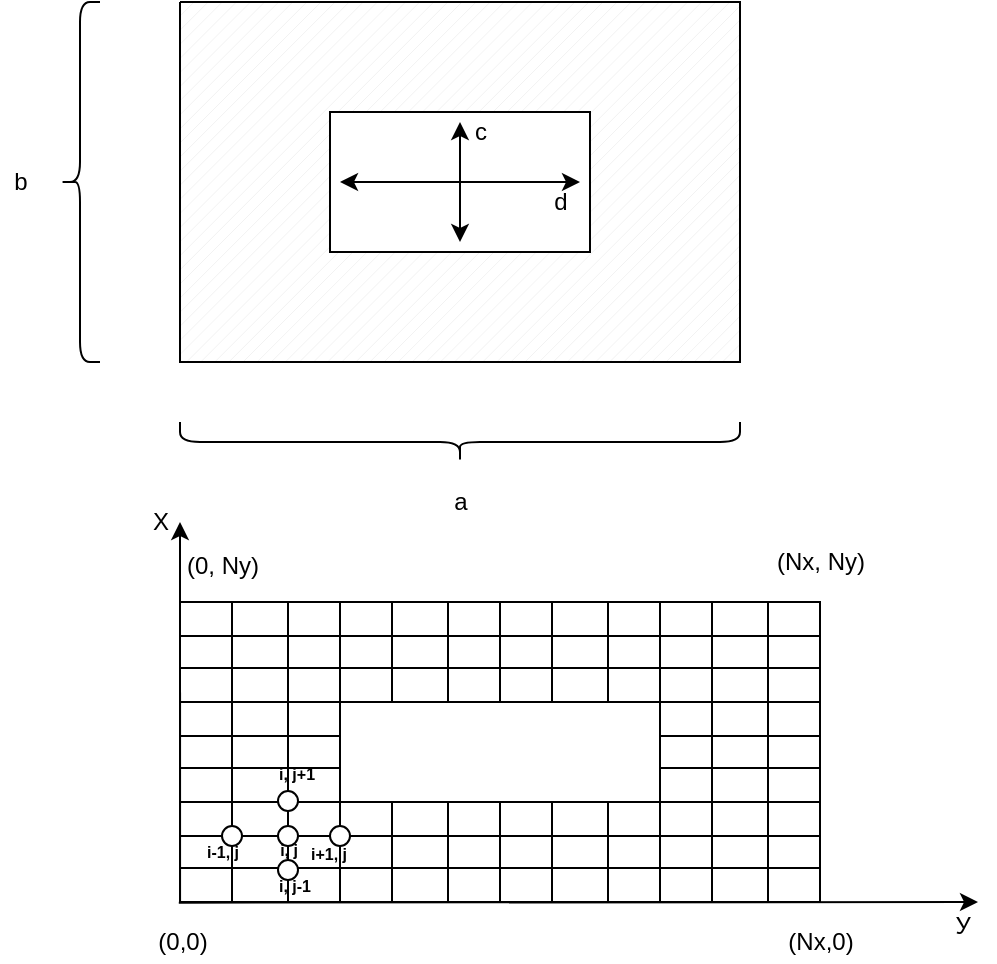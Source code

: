 <mxfile version="13.9.9" type="device"><diagram id="jGX3DVP8qJXT4C3ckQxx" name="Страница 1"><mxGraphModel dx="699" dy="403" grid="1" gridSize="10" guides="1" tooltips="1" connect="1" arrows="1" fold="1" page="1" pageScale="1" pageWidth="827" pageHeight="1169" math="0" shadow="0"><root><mxCell id="0"/><mxCell id="1" parent="0"/><mxCell id="WAcHq_0bNLD3Gif-iZAN-1" value="" style="verticalLabelPosition=bottom;verticalAlign=top;html=1;shape=mxgraph.basic.patternFillRect;fillStyle=diag;step=5;fillStrokeWidth=0.2;fillStrokeColor=#dddddd;" parent="1" vertex="1"><mxGeometry x="200" y="180" width="280" height="180" as="geometry"/></mxCell><mxCell id="WAcHq_0bNLD3Gif-iZAN-2" value="" style="verticalLabelPosition=bottom;verticalAlign=top;html=1;shape=mxgraph.basic.rect;fillColor2=none;strokeWidth=1;size=20;indent=5;" parent="1" vertex="1"><mxGeometry x="275" y="235" width="130" height="70" as="geometry"/></mxCell><mxCell id="WAcHq_0bNLD3Gif-iZAN-6" value="" style="shape=curlyBracket;whiteSpace=wrap;html=1;rounded=1;direction=north;" parent="1" vertex="1"><mxGeometry x="200" y="390" width="280" height="20" as="geometry"/></mxCell><mxCell id="WAcHq_0bNLD3Gif-iZAN-7" value="a" style="text;html=1;align=center;verticalAlign=middle;resizable=0;points=[];autosize=1;" parent="1" vertex="1"><mxGeometry x="330" y="420" width="20" height="20" as="geometry"/></mxCell><mxCell id="WAcHq_0bNLD3Gif-iZAN-8" value="" style="shape=curlyBracket;whiteSpace=wrap;html=1;rounded=1;" parent="1" vertex="1"><mxGeometry x="140" y="180" width="20" height="180" as="geometry"/></mxCell><mxCell id="WAcHq_0bNLD3Gif-iZAN-9" value="b" style="text;html=1;align=center;verticalAlign=middle;resizable=0;points=[];autosize=1;" parent="1" vertex="1"><mxGeometry x="110" y="260" width="20" height="20" as="geometry"/></mxCell><mxCell id="WAcHq_0bNLD3Gif-iZAN-10" value="" style="endArrow=classic;startArrow=classic;html=1;" parent="1" edge="1"><mxGeometry width="50" height="50" relative="1" as="geometry"><mxPoint x="340" y="240" as="sourcePoint"/><mxPoint x="340" y="300" as="targetPoint"/></mxGeometry></mxCell><mxCell id="WAcHq_0bNLD3Gif-iZAN-11" value="c" style="text;html=1;align=center;verticalAlign=middle;resizable=0;points=[];autosize=1;" parent="1" vertex="1"><mxGeometry x="340" y="235" width="20" height="20" as="geometry"/></mxCell><mxCell id="WAcHq_0bNLD3Gif-iZAN-12" value="" style="endArrow=classic;startArrow=classic;html=1;" parent="1" edge="1"><mxGeometry width="50" height="50" relative="1" as="geometry"><mxPoint x="280" y="270" as="sourcePoint"/><mxPoint x="400" y="270" as="targetPoint"/></mxGeometry></mxCell><mxCell id="WAcHq_0bNLD3Gif-iZAN-13" value="d" style="text;html=1;align=center;verticalAlign=middle;resizable=0;points=[];autosize=1;" parent="1" vertex="1"><mxGeometry x="380" y="270" width="20" height="20" as="geometry"/></mxCell><mxCell id="GTRgyExaTN2MA0bcILrG-1" value="" style="shape=table;html=1;whiteSpace=wrap;startSize=0;container=1;collapsible=0;childLayout=tableLayout;" vertex="1" parent="1"><mxGeometry x="200" y="530" width="80" height="50" as="geometry"/></mxCell><mxCell id="GTRgyExaTN2MA0bcILrG-2" value="" style="shape=partialRectangle;html=1;whiteSpace=wrap;collapsible=0;dropTarget=0;pointerEvents=0;fillColor=none;top=0;left=0;bottom=0;right=0;points=[[0,0.5],[1,0.5]];portConstraint=eastwest;" vertex="1" parent="GTRgyExaTN2MA0bcILrG-1"><mxGeometry width="80" height="17" as="geometry"/></mxCell><mxCell id="GTRgyExaTN2MA0bcILrG-3" value="" style="shape=partialRectangle;html=1;whiteSpace=wrap;connectable=0;fillColor=none;top=0;left=0;bottom=0;right=0;overflow=hidden;" vertex="1" parent="GTRgyExaTN2MA0bcILrG-2"><mxGeometry width="26" height="17" as="geometry"/></mxCell><mxCell id="GTRgyExaTN2MA0bcILrG-4" value="" style="shape=partialRectangle;html=1;whiteSpace=wrap;connectable=0;fillColor=none;top=0;left=0;bottom=0;right=0;overflow=hidden;" vertex="1" parent="GTRgyExaTN2MA0bcILrG-2"><mxGeometry x="26" width="28" height="17" as="geometry"/></mxCell><mxCell id="GTRgyExaTN2MA0bcILrG-5" value="" style="shape=partialRectangle;html=1;whiteSpace=wrap;connectable=0;fillColor=none;top=0;left=0;bottom=0;right=0;overflow=hidden;" vertex="1" parent="GTRgyExaTN2MA0bcILrG-2"><mxGeometry x="54" width="26" height="17" as="geometry"/></mxCell><mxCell id="GTRgyExaTN2MA0bcILrG-6" value="" style="shape=partialRectangle;html=1;whiteSpace=wrap;collapsible=0;dropTarget=0;pointerEvents=0;fillColor=none;top=0;left=0;bottom=0;right=0;points=[[0,0.5],[1,0.5]];portConstraint=eastwest;" vertex="1" parent="GTRgyExaTN2MA0bcILrG-1"><mxGeometry y="17" width="80" height="16" as="geometry"/></mxCell><mxCell id="GTRgyExaTN2MA0bcILrG-7" value="" style="shape=partialRectangle;html=1;whiteSpace=wrap;connectable=0;fillColor=none;top=0;left=0;bottom=0;right=0;overflow=hidden;" vertex="1" parent="GTRgyExaTN2MA0bcILrG-6"><mxGeometry width="26" height="16" as="geometry"/></mxCell><mxCell id="GTRgyExaTN2MA0bcILrG-8" value="" style="shape=partialRectangle;html=1;whiteSpace=wrap;connectable=0;fillColor=none;top=0;left=0;bottom=0;right=0;overflow=hidden;" vertex="1" parent="GTRgyExaTN2MA0bcILrG-6"><mxGeometry x="26" width="28" height="16" as="geometry"/></mxCell><mxCell id="GTRgyExaTN2MA0bcILrG-9" value="" style="shape=partialRectangle;html=1;whiteSpace=wrap;connectable=0;fillColor=none;top=0;left=0;bottom=0;right=0;overflow=hidden;" vertex="1" parent="GTRgyExaTN2MA0bcILrG-6"><mxGeometry x="54" width="26" height="16" as="geometry"/></mxCell><mxCell id="GTRgyExaTN2MA0bcILrG-10" value="" style="shape=partialRectangle;html=1;whiteSpace=wrap;collapsible=0;dropTarget=0;pointerEvents=0;fillColor=none;top=0;left=0;bottom=0;right=0;points=[[0,0.5],[1,0.5]];portConstraint=eastwest;" vertex="1" parent="GTRgyExaTN2MA0bcILrG-1"><mxGeometry y="33" width="80" height="17" as="geometry"/></mxCell><mxCell id="GTRgyExaTN2MA0bcILrG-11" value="" style="shape=partialRectangle;html=1;whiteSpace=wrap;connectable=0;fillColor=none;top=0;left=0;bottom=0;right=0;overflow=hidden;" vertex="1" parent="GTRgyExaTN2MA0bcILrG-10"><mxGeometry width="26" height="17" as="geometry"/></mxCell><mxCell id="GTRgyExaTN2MA0bcILrG-12" value="" style="shape=partialRectangle;html=1;whiteSpace=wrap;connectable=0;fillColor=none;top=0;left=0;bottom=0;right=0;overflow=hidden;" vertex="1" parent="GTRgyExaTN2MA0bcILrG-10"><mxGeometry x="26" width="28" height="17" as="geometry"/></mxCell><mxCell id="GTRgyExaTN2MA0bcILrG-13" value="" style="shape=partialRectangle;html=1;whiteSpace=wrap;connectable=0;fillColor=none;top=0;left=0;bottom=0;right=0;overflow=hidden;" vertex="1" parent="GTRgyExaTN2MA0bcILrG-10"><mxGeometry x="54" width="26" height="17" as="geometry"/></mxCell><mxCell id="GTRgyExaTN2MA0bcILrG-14" value="" style="shape=table;html=1;whiteSpace=wrap;startSize=0;container=1;collapsible=0;childLayout=tableLayout;" vertex="1" parent="1"><mxGeometry x="200" y="580" width="80" height="50" as="geometry"/></mxCell><mxCell id="GTRgyExaTN2MA0bcILrG-15" value="" style="shape=partialRectangle;html=1;whiteSpace=wrap;collapsible=0;dropTarget=0;pointerEvents=0;fillColor=none;top=0;left=0;bottom=0;right=0;points=[[0,0.5],[1,0.5]];portConstraint=eastwest;" vertex="1" parent="GTRgyExaTN2MA0bcILrG-14"><mxGeometry width="80" height="17" as="geometry"/></mxCell><mxCell id="GTRgyExaTN2MA0bcILrG-16" value="" style="shape=partialRectangle;html=1;whiteSpace=wrap;connectable=0;fillColor=none;top=0;left=0;bottom=0;right=0;overflow=hidden;" vertex="1" parent="GTRgyExaTN2MA0bcILrG-15"><mxGeometry width="26" height="17" as="geometry"/></mxCell><mxCell id="GTRgyExaTN2MA0bcILrG-17" value="" style="shape=partialRectangle;html=1;whiteSpace=wrap;connectable=0;fillColor=none;top=0;left=0;bottom=0;right=0;overflow=hidden;" vertex="1" parent="GTRgyExaTN2MA0bcILrG-15"><mxGeometry x="26" width="28" height="17" as="geometry"/></mxCell><mxCell id="GTRgyExaTN2MA0bcILrG-18" value="" style="shape=partialRectangle;html=1;whiteSpace=wrap;connectable=0;fillColor=none;top=0;left=0;bottom=0;right=0;overflow=hidden;" vertex="1" parent="GTRgyExaTN2MA0bcILrG-15"><mxGeometry x="54" width="26" height="17" as="geometry"/></mxCell><mxCell id="GTRgyExaTN2MA0bcILrG-19" value="" style="shape=partialRectangle;html=1;whiteSpace=wrap;collapsible=0;dropTarget=0;pointerEvents=0;fillColor=none;top=0;left=0;bottom=0;right=0;points=[[0,0.5],[1,0.5]];portConstraint=eastwest;" vertex="1" parent="GTRgyExaTN2MA0bcILrG-14"><mxGeometry y="17" width="80" height="16" as="geometry"/></mxCell><mxCell id="GTRgyExaTN2MA0bcILrG-20" value="" style="shape=partialRectangle;html=1;whiteSpace=wrap;connectable=0;fillColor=none;top=0;left=0;bottom=0;right=0;overflow=hidden;" vertex="1" parent="GTRgyExaTN2MA0bcILrG-19"><mxGeometry width="26" height="16" as="geometry"/></mxCell><mxCell id="GTRgyExaTN2MA0bcILrG-21" value="" style="shape=partialRectangle;html=1;whiteSpace=wrap;connectable=0;fillColor=none;top=0;left=0;bottom=0;right=0;overflow=hidden;" vertex="1" parent="GTRgyExaTN2MA0bcILrG-19"><mxGeometry x="26" width="28" height="16" as="geometry"/></mxCell><mxCell id="GTRgyExaTN2MA0bcILrG-22" value="" style="shape=partialRectangle;html=1;whiteSpace=wrap;connectable=0;fillColor=none;top=0;left=0;bottom=0;right=0;overflow=hidden;" vertex="1" parent="GTRgyExaTN2MA0bcILrG-19"><mxGeometry x="54" width="26" height="16" as="geometry"/></mxCell><mxCell id="GTRgyExaTN2MA0bcILrG-23" value="" style="shape=partialRectangle;html=1;whiteSpace=wrap;collapsible=0;dropTarget=0;pointerEvents=0;fillColor=none;top=0;left=0;bottom=0;right=0;points=[[0,0.5],[1,0.5]];portConstraint=eastwest;" vertex="1" parent="GTRgyExaTN2MA0bcILrG-14"><mxGeometry y="33" width="80" height="17" as="geometry"/></mxCell><mxCell id="GTRgyExaTN2MA0bcILrG-24" value="" style="shape=partialRectangle;html=1;whiteSpace=wrap;connectable=0;fillColor=none;top=0;left=0;bottom=0;right=0;overflow=hidden;" vertex="1" parent="GTRgyExaTN2MA0bcILrG-23"><mxGeometry width="26" height="17" as="geometry"/></mxCell><mxCell id="GTRgyExaTN2MA0bcILrG-25" value="" style="shape=partialRectangle;html=1;whiteSpace=wrap;connectable=0;fillColor=none;top=0;left=0;bottom=0;right=0;overflow=hidden;" vertex="1" parent="GTRgyExaTN2MA0bcILrG-23"><mxGeometry x="26" width="28" height="17" as="geometry"/></mxCell><mxCell id="GTRgyExaTN2MA0bcILrG-26" value="" style="shape=partialRectangle;html=1;whiteSpace=wrap;connectable=0;fillColor=none;top=0;left=0;bottom=0;right=0;overflow=hidden;" vertex="1" parent="GTRgyExaTN2MA0bcILrG-23"><mxGeometry x="54" width="26" height="17" as="geometry"/></mxCell><mxCell id="GTRgyExaTN2MA0bcILrG-27" value="" style="shape=table;html=1;whiteSpace=wrap;startSize=0;container=1;collapsible=0;childLayout=tableLayout;" vertex="1" parent="1"><mxGeometry x="280" y="580" width="80" height="50" as="geometry"/></mxCell><mxCell id="GTRgyExaTN2MA0bcILrG-28" value="" style="shape=partialRectangle;html=1;whiteSpace=wrap;collapsible=0;dropTarget=0;pointerEvents=0;fillColor=none;top=0;left=0;bottom=0;right=0;points=[[0,0.5],[1,0.5]];portConstraint=eastwest;" vertex="1" parent="GTRgyExaTN2MA0bcILrG-27"><mxGeometry width="80" height="17" as="geometry"/></mxCell><mxCell id="GTRgyExaTN2MA0bcILrG-29" value="" style="shape=partialRectangle;html=1;whiteSpace=wrap;connectable=0;fillColor=none;top=0;left=0;bottom=0;right=0;overflow=hidden;" vertex="1" parent="GTRgyExaTN2MA0bcILrG-28"><mxGeometry width="26" height="17" as="geometry"/></mxCell><mxCell id="GTRgyExaTN2MA0bcILrG-30" value="" style="shape=partialRectangle;html=1;whiteSpace=wrap;connectable=0;fillColor=none;top=0;left=0;bottom=0;right=0;overflow=hidden;" vertex="1" parent="GTRgyExaTN2MA0bcILrG-28"><mxGeometry x="26" width="28" height="17" as="geometry"/></mxCell><mxCell id="GTRgyExaTN2MA0bcILrG-31" value="" style="shape=partialRectangle;html=1;whiteSpace=wrap;connectable=0;fillColor=none;top=0;left=0;bottom=0;right=0;overflow=hidden;" vertex="1" parent="GTRgyExaTN2MA0bcILrG-28"><mxGeometry x="54" width="26" height="17" as="geometry"/></mxCell><mxCell id="GTRgyExaTN2MA0bcILrG-32" value="" style="shape=partialRectangle;html=1;whiteSpace=wrap;collapsible=0;dropTarget=0;pointerEvents=0;fillColor=none;top=0;left=0;bottom=0;right=0;points=[[0,0.5],[1,0.5]];portConstraint=eastwest;" vertex="1" parent="GTRgyExaTN2MA0bcILrG-27"><mxGeometry y="17" width="80" height="16" as="geometry"/></mxCell><mxCell id="GTRgyExaTN2MA0bcILrG-33" value="" style="shape=partialRectangle;html=1;whiteSpace=wrap;connectable=0;fillColor=none;top=0;left=0;bottom=0;right=0;overflow=hidden;" vertex="1" parent="GTRgyExaTN2MA0bcILrG-32"><mxGeometry width="26" height="16" as="geometry"/></mxCell><mxCell id="GTRgyExaTN2MA0bcILrG-34" value="" style="shape=partialRectangle;html=1;whiteSpace=wrap;connectable=0;fillColor=none;top=0;left=0;bottom=0;right=0;overflow=hidden;" vertex="1" parent="GTRgyExaTN2MA0bcILrG-32"><mxGeometry x="26" width="28" height="16" as="geometry"/></mxCell><mxCell id="GTRgyExaTN2MA0bcILrG-35" value="" style="shape=partialRectangle;html=1;whiteSpace=wrap;connectable=0;fillColor=none;top=0;left=0;bottom=0;right=0;overflow=hidden;" vertex="1" parent="GTRgyExaTN2MA0bcILrG-32"><mxGeometry x="54" width="26" height="16" as="geometry"/></mxCell><mxCell id="GTRgyExaTN2MA0bcILrG-36" value="" style="shape=partialRectangle;html=1;whiteSpace=wrap;collapsible=0;dropTarget=0;pointerEvents=0;fillColor=none;top=0;left=0;bottom=0;right=0;points=[[0,0.5],[1,0.5]];portConstraint=eastwest;" vertex="1" parent="GTRgyExaTN2MA0bcILrG-27"><mxGeometry y="33" width="80" height="17" as="geometry"/></mxCell><mxCell id="GTRgyExaTN2MA0bcILrG-37" value="" style="shape=partialRectangle;html=1;whiteSpace=wrap;connectable=0;fillColor=none;top=0;left=0;bottom=0;right=0;overflow=hidden;" vertex="1" parent="GTRgyExaTN2MA0bcILrG-36"><mxGeometry width="26" height="17" as="geometry"/></mxCell><mxCell id="GTRgyExaTN2MA0bcILrG-38" value="" style="shape=partialRectangle;html=1;whiteSpace=wrap;connectable=0;fillColor=none;top=0;left=0;bottom=0;right=0;overflow=hidden;" vertex="1" parent="GTRgyExaTN2MA0bcILrG-36"><mxGeometry x="26" width="28" height="17" as="geometry"/></mxCell><mxCell id="GTRgyExaTN2MA0bcILrG-39" value="" style="shape=partialRectangle;html=1;whiteSpace=wrap;connectable=0;fillColor=none;top=0;left=0;bottom=0;right=0;overflow=hidden;" vertex="1" parent="GTRgyExaTN2MA0bcILrG-36"><mxGeometry x="54" width="26" height="17" as="geometry"/></mxCell><mxCell id="GTRgyExaTN2MA0bcILrG-40" value="" style="shape=table;html=1;whiteSpace=wrap;startSize=0;container=1;collapsible=0;childLayout=tableLayout;" vertex="1" parent="1"><mxGeometry x="360" y="580" width="80" height="50" as="geometry"/></mxCell><mxCell id="GTRgyExaTN2MA0bcILrG-41" value="" style="shape=partialRectangle;html=1;whiteSpace=wrap;collapsible=0;dropTarget=0;pointerEvents=0;fillColor=none;top=0;left=0;bottom=0;right=0;points=[[0,0.5],[1,0.5]];portConstraint=eastwest;" vertex="1" parent="GTRgyExaTN2MA0bcILrG-40"><mxGeometry width="80" height="17" as="geometry"/></mxCell><mxCell id="GTRgyExaTN2MA0bcILrG-42" value="" style="shape=partialRectangle;html=1;whiteSpace=wrap;connectable=0;fillColor=none;top=0;left=0;bottom=0;right=0;overflow=hidden;" vertex="1" parent="GTRgyExaTN2MA0bcILrG-41"><mxGeometry width="26" height="17" as="geometry"/></mxCell><mxCell id="GTRgyExaTN2MA0bcILrG-43" value="" style="shape=partialRectangle;html=1;whiteSpace=wrap;connectable=0;fillColor=none;top=0;left=0;bottom=0;right=0;overflow=hidden;" vertex="1" parent="GTRgyExaTN2MA0bcILrG-41"><mxGeometry x="26" width="28" height="17" as="geometry"/></mxCell><mxCell id="GTRgyExaTN2MA0bcILrG-44" value="" style="shape=partialRectangle;html=1;whiteSpace=wrap;connectable=0;fillColor=none;top=0;left=0;bottom=0;right=0;overflow=hidden;" vertex="1" parent="GTRgyExaTN2MA0bcILrG-41"><mxGeometry x="54" width="26" height="17" as="geometry"/></mxCell><mxCell id="GTRgyExaTN2MA0bcILrG-45" value="" style="shape=partialRectangle;html=1;whiteSpace=wrap;collapsible=0;dropTarget=0;pointerEvents=0;fillColor=none;top=0;left=0;bottom=0;right=0;points=[[0,0.5],[1,0.5]];portConstraint=eastwest;" vertex="1" parent="GTRgyExaTN2MA0bcILrG-40"><mxGeometry y="17" width="80" height="16" as="geometry"/></mxCell><mxCell id="GTRgyExaTN2MA0bcILrG-46" value="" style="shape=partialRectangle;html=1;whiteSpace=wrap;connectable=0;fillColor=none;top=0;left=0;bottom=0;right=0;overflow=hidden;" vertex="1" parent="GTRgyExaTN2MA0bcILrG-45"><mxGeometry width="26" height="16" as="geometry"/></mxCell><mxCell id="GTRgyExaTN2MA0bcILrG-47" value="" style="shape=partialRectangle;html=1;whiteSpace=wrap;connectable=0;fillColor=none;top=0;left=0;bottom=0;right=0;overflow=hidden;" vertex="1" parent="GTRgyExaTN2MA0bcILrG-45"><mxGeometry x="26" width="28" height="16" as="geometry"/></mxCell><mxCell id="GTRgyExaTN2MA0bcILrG-48" value="" style="shape=partialRectangle;html=1;whiteSpace=wrap;connectable=0;fillColor=none;top=0;left=0;bottom=0;right=0;overflow=hidden;" vertex="1" parent="GTRgyExaTN2MA0bcILrG-45"><mxGeometry x="54" width="26" height="16" as="geometry"/></mxCell><mxCell id="GTRgyExaTN2MA0bcILrG-49" value="" style="shape=partialRectangle;html=1;whiteSpace=wrap;collapsible=0;dropTarget=0;pointerEvents=0;fillColor=none;top=0;left=0;bottom=0;right=0;points=[[0,0.5],[1,0.5]];portConstraint=eastwest;" vertex="1" parent="GTRgyExaTN2MA0bcILrG-40"><mxGeometry y="33" width="80" height="17" as="geometry"/></mxCell><mxCell id="GTRgyExaTN2MA0bcILrG-50" value="" style="shape=partialRectangle;html=1;whiteSpace=wrap;connectable=0;fillColor=none;top=0;left=0;bottom=0;right=0;overflow=hidden;" vertex="1" parent="GTRgyExaTN2MA0bcILrG-49"><mxGeometry width="26" height="17" as="geometry"/></mxCell><mxCell id="GTRgyExaTN2MA0bcILrG-51" value="" style="shape=partialRectangle;html=1;whiteSpace=wrap;connectable=0;fillColor=none;top=0;left=0;bottom=0;right=0;overflow=hidden;" vertex="1" parent="GTRgyExaTN2MA0bcILrG-49"><mxGeometry x="26" width="28" height="17" as="geometry"/></mxCell><mxCell id="GTRgyExaTN2MA0bcILrG-52" value="" style="shape=partialRectangle;html=1;whiteSpace=wrap;connectable=0;fillColor=none;top=0;left=0;bottom=0;right=0;overflow=hidden;" vertex="1" parent="GTRgyExaTN2MA0bcILrG-49"><mxGeometry x="54" width="26" height="17" as="geometry"/></mxCell><mxCell id="GTRgyExaTN2MA0bcILrG-53" value="" style="shape=table;html=1;whiteSpace=wrap;startSize=0;container=1;collapsible=0;childLayout=tableLayout;" vertex="1" parent="1"><mxGeometry x="200" y="480" width="80" height="50" as="geometry"/></mxCell><mxCell id="GTRgyExaTN2MA0bcILrG-54" value="" style="shape=partialRectangle;html=1;whiteSpace=wrap;collapsible=0;dropTarget=0;pointerEvents=0;fillColor=none;top=0;left=0;bottom=0;right=0;points=[[0,0.5],[1,0.5]];portConstraint=eastwest;" vertex="1" parent="GTRgyExaTN2MA0bcILrG-53"><mxGeometry width="80" height="17" as="geometry"/></mxCell><mxCell id="GTRgyExaTN2MA0bcILrG-55" value="" style="shape=partialRectangle;html=1;whiteSpace=wrap;connectable=0;fillColor=none;top=0;left=0;bottom=0;right=0;overflow=hidden;" vertex="1" parent="GTRgyExaTN2MA0bcILrG-54"><mxGeometry width="26" height="17" as="geometry"/></mxCell><mxCell id="GTRgyExaTN2MA0bcILrG-56" value="" style="shape=partialRectangle;html=1;whiteSpace=wrap;connectable=0;fillColor=none;top=0;left=0;bottom=0;right=0;overflow=hidden;" vertex="1" parent="GTRgyExaTN2MA0bcILrG-54"><mxGeometry x="26" width="28" height="17" as="geometry"/></mxCell><mxCell id="GTRgyExaTN2MA0bcILrG-57" value="" style="shape=partialRectangle;html=1;whiteSpace=wrap;connectable=0;fillColor=none;top=0;left=0;bottom=0;right=0;overflow=hidden;" vertex="1" parent="GTRgyExaTN2MA0bcILrG-54"><mxGeometry x="54" width="26" height="17" as="geometry"/></mxCell><mxCell id="GTRgyExaTN2MA0bcILrG-58" value="" style="shape=partialRectangle;html=1;whiteSpace=wrap;collapsible=0;dropTarget=0;pointerEvents=0;fillColor=none;top=0;left=0;bottom=0;right=0;points=[[0,0.5],[1,0.5]];portConstraint=eastwest;" vertex="1" parent="GTRgyExaTN2MA0bcILrG-53"><mxGeometry y="17" width="80" height="16" as="geometry"/></mxCell><mxCell id="GTRgyExaTN2MA0bcILrG-59" value="" style="shape=partialRectangle;html=1;whiteSpace=wrap;connectable=0;fillColor=none;top=0;left=0;bottom=0;right=0;overflow=hidden;" vertex="1" parent="GTRgyExaTN2MA0bcILrG-58"><mxGeometry width="26" height="16" as="geometry"/></mxCell><mxCell id="GTRgyExaTN2MA0bcILrG-60" value="" style="shape=partialRectangle;html=1;whiteSpace=wrap;connectable=0;fillColor=none;top=0;left=0;bottom=0;right=0;overflow=hidden;" vertex="1" parent="GTRgyExaTN2MA0bcILrG-58"><mxGeometry x="26" width="28" height="16" as="geometry"/></mxCell><mxCell id="GTRgyExaTN2MA0bcILrG-61" value="" style="shape=partialRectangle;html=1;whiteSpace=wrap;connectable=0;fillColor=none;top=0;left=0;bottom=0;right=0;overflow=hidden;" vertex="1" parent="GTRgyExaTN2MA0bcILrG-58"><mxGeometry x="54" width="26" height="16" as="geometry"/></mxCell><mxCell id="GTRgyExaTN2MA0bcILrG-62" value="" style="shape=partialRectangle;html=1;whiteSpace=wrap;collapsible=0;dropTarget=0;pointerEvents=0;fillColor=none;top=0;left=0;bottom=0;right=0;points=[[0,0.5],[1,0.5]];portConstraint=eastwest;" vertex="1" parent="GTRgyExaTN2MA0bcILrG-53"><mxGeometry y="33" width="80" height="17" as="geometry"/></mxCell><mxCell id="GTRgyExaTN2MA0bcILrG-63" value="" style="shape=partialRectangle;html=1;whiteSpace=wrap;connectable=0;fillColor=none;top=0;left=0;bottom=0;right=0;overflow=hidden;" vertex="1" parent="GTRgyExaTN2MA0bcILrG-62"><mxGeometry width="26" height="17" as="geometry"/></mxCell><mxCell id="GTRgyExaTN2MA0bcILrG-64" value="" style="shape=partialRectangle;html=1;whiteSpace=wrap;connectable=0;fillColor=none;top=0;left=0;bottom=0;right=0;overflow=hidden;" vertex="1" parent="GTRgyExaTN2MA0bcILrG-62"><mxGeometry x="26" width="28" height="17" as="geometry"/></mxCell><mxCell id="GTRgyExaTN2MA0bcILrG-65" value="" style="shape=partialRectangle;html=1;whiteSpace=wrap;connectable=0;fillColor=none;top=0;left=0;bottom=0;right=0;overflow=hidden;" vertex="1" parent="GTRgyExaTN2MA0bcILrG-62"><mxGeometry x="54" width="26" height="17" as="geometry"/></mxCell><mxCell id="GTRgyExaTN2MA0bcILrG-66" value="" style="shape=table;html=1;whiteSpace=wrap;startSize=0;container=1;collapsible=0;childLayout=tableLayout;" vertex="1" parent="1"><mxGeometry x="440" y="580" width="80" height="50" as="geometry"/></mxCell><mxCell id="GTRgyExaTN2MA0bcILrG-67" value="" style="shape=partialRectangle;html=1;whiteSpace=wrap;collapsible=0;dropTarget=0;pointerEvents=0;fillColor=none;top=0;left=0;bottom=0;right=0;points=[[0,0.5],[1,0.5]];portConstraint=eastwest;" vertex="1" parent="GTRgyExaTN2MA0bcILrG-66"><mxGeometry width="80" height="17" as="geometry"/></mxCell><mxCell id="GTRgyExaTN2MA0bcILrG-68" value="" style="shape=partialRectangle;html=1;whiteSpace=wrap;connectable=0;fillColor=none;top=0;left=0;bottom=0;right=0;overflow=hidden;" vertex="1" parent="GTRgyExaTN2MA0bcILrG-67"><mxGeometry width="26" height="17" as="geometry"/></mxCell><mxCell id="GTRgyExaTN2MA0bcILrG-69" value="" style="shape=partialRectangle;html=1;whiteSpace=wrap;connectable=0;fillColor=none;top=0;left=0;bottom=0;right=0;overflow=hidden;" vertex="1" parent="GTRgyExaTN2MA0bcILrG-67"><mxGeometry x="26" width="28" height="17" as="geometry"/></mxCell><mxCell id="GTRgyExaTN2MA0bcILrG-70" value="" style="shape=partialRectangle;html=1;whiteSpace=wrap;connectable=0;fillColor=none;top=0;left=0;bottom=0;right=0;overflow=hidden;" vertex="1" parent="GTRgyExaTN2MA0bcILrG-67"><mxGeometry x="54" width="26" height="17" as="geometry"/></mxCell><mxCell id="GTRgyExaTN2MA0bcILrG-71" value="" style="shape=partialRectangle;html=1;whiteSpace=wrap;collapsible=0;dropTarget=0;pointerEvents=0;fillColor=none;top=0;left=0;bottom=0;right=0;points=[[0,0.5],[1,0.5]];portConstraint=eastwest;" vertex="1" parent="GTRgyExaTN2MA0bcILrG-66"><mxGeometry y="17" width="80" height="16" as="geometry"/></mxCell><mxCell id="GTRgyExaTN2MA0bcILrG-72" value="" style="shape=partialRectangle;html=1;whiteSpace=wrap;connectable=0;fillColor=none;top=0;left=0;bottom=0;right=0;overflow=hidden;" vertex="1" parent="GTRgyExaTN2MA0bcILrG-71"><mxGeometry width="26" height="16" as="geometry"/></mxCell><mxCell id="GTRgyExaTN2MA0bcILrG-73" value="" style="shape=partialRectangle;html=1;whiteSpace=wrap;connectable=0;fillColor=none;top=0;left=0;bottom=0;right=0;overflow=hidden;" vertex="1" parent="GTRgyExaTN2MA0bcILrG-71"><mxGeometry x="26" width="28" height="16" as="geometry"/></mxCell><mxCell id="GTRgyExaTN2MA0bcILrG-74" value="" style="shape=partialRectangle;html=1;whiteSpace=wrap;connectable=0;fillColor=none;top=0;left=0;bottom=0;right=0;overflow=hidden;" vertex="1" parent="GTRgyExaTN2MA0bcILrG-71"><mxGeometry x="54" width="26" height="16" as="geometry"/></mxCell><mxCell id="GTRgyExaTN2MA0bcILrG-75" value="" style="shape=partialRectangle;html=1;whiteSpace=wrap;collapsible=0;dropTarget=0;pointerEvents=0;fillColor=none;top=0;left=0;bottom=0;right=0;points=[[0,0.5],[1,0.5]];portConstraint=eastwest;" vertex="1" parent="GTRgyExaTN2MA0bcILrG-66"><mxGeometry y="33" width="80" height="17" as="geometry"/></mxCell><mxCell id="GTRgyExaTN2MA0bcILrG-76" value="" style="shape=partialRectangle;html=1;whiteSpace=wrap;connectable=0;fillColor=none;top=0;left=0;bottom=0;right=0;overflow=hidden;" vertex="1" parent="GTRgyExaTN2MA0bcILrG-75"><mxGeometry width="26" height="17" as="geometry"/></mxCell><mxCell id="GTRgyExaTN2MA0bcILrG-77" value="" style="shape=partialRectangle;html=1;whiteSpace=wrap;connectable=0;fillColor=none;top=0;left=0;bottom=0;right=0;overflow=hidden;" vertex="1" parent="GTRgyExaTN2MA0bcILrG-75"><mxGeometry x="26" width="28" height="17" as="geometry"/></mxCell><mxCell id="GTRgyExaTN2MA0bcILrG-78" value="" style="shape=partialRectangle;html=1;whiteSpace=wrap;connectable=0;fillColor=none;top=0;left=0;bottom=0;right=0;overflow=hidden;" vertex="1" parent="GTRgyExaTN2MA0bcILrG-75"><mxGeometry x="54" width="26" height="17" as="geometry"/></mxCell><mxCell id="GTRgyExaTN2MA0bcILrG-79" value="" style="shape=table;html=1;whiteSpace=wrap;startSize=0;container=1;collapsible=0;childLayout=tableLayout;" vertex="1" parent="1"><mxGeometry x="440" y="530" width="80" height="50" as="geometry"/></mxCell><mxCell id="GTRgyExaTN2MA0bcILrG-80" value="" style="shape=partialRectangle;html=1;whiteSpace=wrap;collapsible=0;dropTarget=0;pointerEvents=0;fillColor=none;top=0;left=0;bottom=0;right=0;points=[[0,0.5],[1,0.5]];portConstraint=eastwest;" vertex="1" parent="GTRgyExaTN2MA0bcILrG-79"><mxGeometry width="80" height="17" as="geometry"/></mxCell><mxCell id="GTRgyExaTN2MA0bcILrG-81" value="" style="shape=partialRectangle;html=1;whiteSpace=wrap;connectable=0;fillColor=none;top=0;left=0;bottom=0;right=0;overflow=hidden;" vertex="1" parent="GTRgyExaTN2MA0bcILrG-80"><mxGeometry width="26" height="17" as="geometry"/></mxCell><mxCell id="GTRgyExaTN2MA0bcILrG-82" value="" style="shape=partialRectangle;html=1;whiteSpace=wrap;connectable=0;fillColor=none;top=0;left=0;bottom=0;right=0;overflow=hidden;" vertex="1" parent="GTRgyExaTN2MA0bcILrG-80"><mxGeometry x="26" width="28" height="17" as="geometry"/></mxCell><mxCell id="GTRgyExaTN2MA0bcILrG-83" value="" style="shape=partialRectangle;html=1;whiteSpace=wrap;connectable=0;fillColor=none;top=0;left=0;bottom=0;right=0;overflow=hidden;" vertex="1" parent="GTRgyExaTN2MA0bcILrG-80"><mxGeometry x="54" width="26" height="17" as="geometry"/></mxCell><mxCell id="GTRgyExaTN2MA0bcILrG-84" value="" style="shape=partialRectangle;html=1;whiteSpace=wrap;collapsible=0;dropTarget=0;pointerEvents=0;fillColor=none;top=0;left=0;bottom=0;right=0;points=[[0,0.5],[1,0.5]];portConstraint=eastwest;" vertex="1" parent="GTRgyExaTN2MA0bcILrG-79"><mxGeometry y="17" width="80" height="16" as="geometry"/></mxCell><mxCell id="GTRgyExaTN2MA0bcILrG-85" value="" style="shape=partialRectangle;html=1;whiteSpace=wrap;connectable=0;fillColor=none;top=0;left=0;bottom=0;right=0;overflow=hidden;" vertex="1" parent="GTRgyExaTN2MA0bcILrG-84"><mxGeometry width="26" height="16" as="geometry"/></mxCell><mxCell id="GTRgyExaTN2MA0bcILrG-86" value="" style="shape=partialRectangle;html=1;whiteSpace=wrap;connectable=0;fillColor=none;top=0;left=0;bottom=0;right=0;overflow=hidden;" vertex="1" parent="GTRgyExaTN2MA0bcILrG-84"><mxGeometry x="26" width="28" height="16" as="geometry"/></mxCell><mxCell id="GTRgyExaTN2MA0bcILrG-87" value="" style="shape=partialRectangle;html=1;whiteSpace=wrap;connectable=0;fillColor=none;top=0;left=0;bottom=0;right=0;overflow=hidden;" vertex="1" parent="GTRgyExaTN2MA0bcILrG-84"><mxGeometry x="54" width="26" height="16" as="geometry"/></mxCell><mxCell id="GTRgyExaTN2MA0bcILrG-88" value="" style="shape=partialRectangle;html=1;whiteSpace=wrap;collapsible=0;dropTarget=0;pointerEvents=0;fillColor=none;top=0;left=0;bottom=0;right=0;points=[[0,0.5],[1,0.5]];portConstraint=eastwest;" vertex="1" parent="GTRgyExaTN2MA0bcILrG-79"><mxGeometry y="33" width="80" height="17" as="geometry"/></mxCell><mxCell id="GTRgyExaTN2MA0bcILrG-89" value="" style="shape=partialRectangle;html=1;whiteSpace=wrap;connectable=0;fillColor=none;top=0;left=0;bottom=0;right=0;overflow=hidden;" vertex="1" parent="GTRgyExaTN2MA0bcILrG-88"><mxGeometry width="26" height="17" as="geometry"/></mxCell><mxCell id="GTRgyExaTN2MA0bcILrG-90" value="" style="shape=partialRectangle;html=1;whiteSpace=wrap;connectable=0;fillColor=none;top=0;left=0;bottom=0;right=0;overflow=hidden;" vertex="1" parent="GTRgyExaTN2MA0bcILrG-88"><mxGeometry x="26" width="28" height="17" as="geometry"/></mxCell><mxCell id="GTRgyExaTN2MA0bcILrG-91" value="" style="shape=partialRectangle;html=1;whiteSpace=wrap;connectable=0;fillColor=none;top=0;left=0;bottom=0;right=0;overflow=hidden;" vertex="1" parent="GTRgyExaTN2MA0bcILrG-88"><mxGeometry x="54" width="26" height="17" as="geometry"/></mxCell><mxCell id="GTRgyExaTN2MA0bcILrG-92" value="" style="shape=table;html=1;whiteSpace=wrap;startSize=0;container=1;collapsible=0;childLayout=tableLayout;" vertex="1" parent="1"><mxGeometry x="440" y="480" width="80" height="50" as="geometry"/></mxCell><mxCell id="GTRgyExaTN2MA0bcILrG-93" value="" style="shape=partialRectangle;html=1;whiteSpace=wrap;collapsible=0;dropTarget=0;pointerEvents=0;fillColor=none;top=0;left=0;bottom=0;right=0;points=[[0,0.5],[1,0.5]];portConstraint=eastwest;" vertex="1" parent="GTRgyExaTN2MA0bcILrG-92"><mxGeometry width="80" height="17" as="geometry"/></mxCell><mxCell id="GTRgyExaTN2MA0bcILrG-94" value="" style="shape=partialRectangle;html=1;whiteSpace=wrap;connectable=0;fillColor=none;top=0;left=0;bottom=0;right=0;overflow=hidden;" vertex="1" parent="GTRgyExaTN2MA0bcILrG-93"><mxGeometry width="26" height="17" as="geometry"/></mxCell><mxCell id="GTRgyExaTN2MA0bcILrG-95" value="" style="shape=partialRectangle;html=1;whiteSpace=wrap;connectable=0;fillColor=none;top=0;left=0;bottom=0;right=0;overflow=hidden;" vertex="1" parent="GTRgyExaTN2MA0bcILrG-93"><mxGeometry x="26" width="28" height="17" as="geometry"/></mxCell><mxCell id="GTRgyExaTN2MA0bcILrG-96" value="" style="shape=partialRectangle;html=1;whiteSpace=wrap;connectable=0;fillColor=none;top=0;left=0;bottom=0;right=0;overflow=hidden;" vertex="1" parent="GTRgyExaTN2MA0bcILrG-93"><mxGeometry x="54" width="26" height="17" as="geometry"/></mxCell><mxCell id="GTRgyExaTN2MA0bcILrG-97" value="" style="shape=partialRectangle;html=1;whiteSpace=wrap;collapsible=0;dropTarget=0;pointerEvents=0;fillColor=none;top=0;left=0;bottom=0;right=0;points=[[0,0.5],[1,0.5]];portConstraint=eastwest;" vertex="1" parent="GTRgyExaTN2MA0bcILrG-92"><mxGeometry y="17" width="80" height="16" as="geometry"/></mxCell><mxCell id="GTRgyExaTN2MA0bcILrG-98" value="" style="shape=partialRectangle;html=1;whiteSpace=wrap;connectable=0;fillColor=none;top=0;left=0;bottom=0;right=0;overflow=hidden;" vertex="1" parent="GTRgyExaTN2MA0bcILrG-97"><mxGeometry width="26" height="16" as="geometry"/></mxCell><mxCell id="GTRgyExaTN2MA0bcILrG-99" value="" style="shape=partialRectangle;html=1;whiteSpace=wrap;connectable=0;fillColor=none;top=0;left=0;bottom=0;right=0;overflow=hidden;" vertex="1" parent="GTRgyExaTN2MA0bcILrG-97"><mxGeometry x="26" width="28" height="16" as="geometry"/></mxCell><mxCell id="GTRgyExaTN2MA0bcILrG-100" value="" style="shape=partialRectangle;html=1;whiteSpace=wrap;connectable=0;fillColor=none;top=0;left=0;bottom=0;right=0;overflow=hidden;" vertex="1" parent="GTRgyExaTN2MA0bcILrG-97"><mxGeometry x="54" width="26" height="16" as="geometry"/></mxCell><mxCell id="GTRgyExaTN2MA0bcILrG-101" value="" style="shape=partialRectangle;html=1;whiteSpace=wrap;collapsible=0;dropTarget=0;pointerEvents=0;fillColor=none;top=0;left=0;bottom=0;right=0;points=[[0,0.5],[1,0.5]];portConstraint=eastwest;" vertex="1" parent="GTRgyExaTN2MA0bcILrG-92"><mxGeometry y="33" width="80" height="17" as="geometry"/></mxCell><mxCell id="GTRgyExaTN2MA0bcILrG-102" value="" style="shape=partialRectangle;html=1;whiteSpace=wrap;connectable=0;fillColor=none;top=0;left=0;bottom=0;right=0;overflow=hidden;" vertex="1" parent="GTRgyExaTN2MA0bcILrG-101"><mxGeometry width="26" height="17" as="geometry"/></mxCell><mxCell id="GTRgyExaTN2MA0bcILrG-103" value="" style="shape=partialRectangle;html=1;whiteSpace=wrap;connectable=0;fillColor=none;top=0;left=0;bottom=0;right=0;overflow=hidden;" vertex="1" parent="GTRgyExaTN2MA0bcILrG-101"><mxGeometry x="26" width="28" height="17" as="geometry"/></mxCell><mxCell id="GTRgyExaTN2MA0bcILrG-104" value="" style="shape=partialRectangle;html=1;whiteSpace=wrap;connectable=0;fillColor=none;top=0;left=0;bottom=0;right=0;overflow=hidden;" vertex="1" parent="GTRgyExaTN2MA0bcILrG-101"><mxGeometry x="54" width="26" height="17" as="geometry"/></mxCell><mxCell id="GTRgyExaTN2MA0bcILrG-105" value="" style="shape=table;html=1;whiteSpace=wrap;startSize=0;container=1;collapsible=0;childLayout=tableLayout;" vertex="1" parent="1"><mxGeometry x="360" y="480" width="80" height="50" as="geometry"/></mxCell><mxCell id="GTRgyExaTN2MA0bcILrG-106" value="" style="shape=partialRectangle;html=1;whiteSpace=wrap;collapsible=0;dropTarget=0;pointerEvents=0;fillColor=none;top=0;left=0;bottom=0;right=0;points=[[0,0.5],[1,0.5]];portConstraint=eastwest;" vertex="1" parent="GTRgyExaTN2MA0bcILrG-105"><mxGeometry width="80" height="17" as="geometry"/></mxCell><mxCell id="GTRgyExaTN2MA0bcILrG-107" value="" style="shape=partialRectangle;html=1;whiteSpace=wrap;connectable=0;fillColor=none;top=0;left=0;bottom=0;right=0;overflow=hidden;" vertex="1" parent="GTRgyExaTN2MA0bcILrG-106"><mxGeometry width="26" height="17" as="geometry"/></mxCell><mxCell id="GTRgyExaTN2MA0bcILrG-108" value="" style="shape=partialRectangle;html=1;whiteSpace=wrap;connectable=0;fillColor=none;top=0;left=0;bottom=0;right=0;overflow=hidden;" vertex="1" parent="GTRgyExaTN2MA0bcILrG-106"><mxGeometry x="26" width="28" height="17" as="geometry"/></mxCell><mxCell id="GTRgyExaTN2MA0bcILrG-109" value="" style="shape=partialRectangle;html=1;whiteSpace=wrap;connectable=0;fillColor=none;top=0;left=0;bottom=0;right=0;overflow=hidden;" vertex="1" parent="GTRgyExaTN2MA0bcILrG-106"><mxGeometry x="54" width="26" height="17" as="geometry"/></mxCell><mxCell id="GTRgyExaTN2MA0bcILrG-110" value="" style="shape=partialRectangle;html=1;whiteSpace=wrap;collapsible=0;dropTarget=0;pointerEvents=0;fillColor=none;top=0;left=0;bottom=0;right=0;points=[[0,0.5],[1,0.5]];portConstraint=eastwest;" vertex="1" parent="GTRgyExaTN2MA0bcILrG-105"><mxGeometry y="17" width="80" height="16" as="geometry"/></mxCell><mxCell id="GTRgyExaTN2MA0bcILrG-111" value="" style="shape=partialRectangle;html=1;whiteSpace=wrap;connectable=0;fillColor=none;top=0;left=0;bottom=0;right=0;overflow=hidden;" vertex="1" parent="GTRgyExaTN2MA0bcILrG-110"><mxGeometry width="26" height="16" as="geometry"/></mxCell><mxCell id="GTRgyExaTN2MA0bcILrG-112" value="" style="shape=partialRectangle;html=1;whiteSpace=wrap;connectable=0;fillColor=none;top=0;left=0;bottom=0;right=0;overflow=hidden;" vertex="1" parent="GTRgyExaTN2MA0bcILrG-110"><mxGeometry x="26" width="28" height="16" as="geometry"/></mxCell><mxCell id="GTRgyExaTN2MA0bcILrG-113" value="" style="shape=partialRectangle;html=1;whiteSpace=wrap;connectable=0;fillColor=none;top=0;left=0;bottom=0;right=0;overflow=hidden;" vertex="1" parent="GTRgyExaTN2MA0bcILrG-110"><mxGeometry x="54" width="26" height="16" as="geometry"/></mxCell><mxCell id="GTRgyExaTN2MA0bcILrG-114" value="" style="shape=partialRectangle;html=1;whiteSpace=wrap;collapsible=0;dropTarget=0;pointerEvents=0;fillColor=none;top=0;left=0;bottom=0;right=0;points=[[0,0.5],[1,0.5]];portConstraint=eastwest;" vertex="1" parent="GTRgyExaTN2MA0bcILrG-105"><mxGeometry y="33" width="80" height="17" as="geometry"/></mxCell><mxCell id="GTRgyExaTN2MA0bcILrG-115" value="" style="shape=partialRectangle;html=1;whiteSpace=wrap;connectable=0;fillColor=none;top=0;left=0;bottom=0;right=0;overflow=hidden;" vertex="1" parent="GTRgyExaTN2MA0bcILrG-114"><mxGeometry width="26" height="17" as="geometry"/></mxCell><mxCell id="GTRgyExaTN2MA0bcILrG-116" value="" style="shape=partialRectangle;html=1;whiteSpace=wrap;connectable=0;fillColor=none;top=0;left=0;bottom=0;right=0;overflow=hidden;" vertex="1" parent="GTRgyExaTN2MA0bcILrG-114"><mxGeometry x="26" width="28" height="17" as="geometry"/></mxCell><mxCell id="GTRgyExaTN2MA0bcILrG-117" value="" style="shape=partialRectangle;html=1;whiteSpace=wrap;connectable=0;fillColor=none;top=0;left=0;bottom=0;right=0;overflow=hidden;" vertex="1" parent="GTRgyExaTN2MA0bcILrG-114"><mxGeometry x="54" width="26" height="17" as="geometry"/></mxCell><mxCell id="GTRgyExaTN2MA0bcILrG-118" value="" style="shape=table;html=1;whiteSpace=wrap;startSize=0;container=1;collapsible=0;childLayout=tableLayout;" vertex="1" parent="1"><mxGeometry x="280" y="480" width="80" height="50" as="geometry"/></mxCell><mxCell id="GTRgyExaTN2MA0bcILrG-119" value="" style="shape=partialRectangle;html=1;whiteSpace=wrap;collapsible=0;dropTarget=0;pointerEvents=0;fillColor=none;top=0;left=0;bottom=0;right=0;points=[[0,0.5],[1,0.5]];portConstraint=eastwest;" vertex="1" parent="GTRgyExaTN2MA0bcILrG-118"><mxGeometry width="80" height="17" as="geometry"/></mxCell><mxCell id="GTRgyExaTN2MA0bcILrG-120" value="" style="shape=partialRectangle;html=1;whiteSpace=wrap;connectable=0;fillColor=none;top=0;left=0;bottom=0;right=0;overflow=hidden;" vertex="1" parent="GTRgyExaTN2MA0bcILrG-119"><mxGeometry width="26" height="17" as="geometry"/></mxCell><mxCell id="GTRgyExaTN2MA0bcILrG-121" value="" style="shape=partialRectangle;html=1;whiteSpace=wrap;connectable=0;fillColor=none;top=0;left=0;bottom=0;right=0;overflow=hidden;" vertex="1" parent="GTRgyExaTN2MA0bcILrG-119"><mxGeometry x="26" width="28" height="17" as="geometry"/></mxCell><mxCell id="GTRgyExaTN2MA0bcILrG-122" value="" style="shape=partialRectangle;html=1;whiteSpace=wrap;connectable=0;fillColor=none;top=0;left=0;bottom=0;right=0;overflow=hidden;" vertex="1" parent="GTRgyExaTN2MA0bcILrG-119"><mxGeometry x="54" width="26" height="17" as="geometry"/></mxCell><mxCell id="GTRgyExaTN2MA0bcILrG-123" value="" style="shape=partialRectangle;html=1;whiteSpace=wrap;collapsible=0;dropTarget=0;pointerEvents=0;fillColor=none;top=0;left=0;bottom=0;right=0;points=[[0,0.5],[1,0.5]];portConstraint=eastwest;" vertex="1" parent="GTRgyExaTN2MA0bcILrG-118"><mxGeometry y="17" width="80" height="16" as="geometry"/></mxCell><mxCell id="GTRgyExaTN2MA0bcILrG-124" value="" style="shape=partialRectangle;html=1;whiteSpace=wrap;connectable=0;fillColor=none;top=0;left=0;bottom=0;right=0;overflow=hidden;" vertex="1" parent="GTRgyExaTN2MA0bcILrG-123"><mxGeometry width="26" height="16" as="geometry"/></mxCell><mxCell id="GTRgyExaTN2MA0bcILrG-125" value="" style="shape=partialRectangle;html=1;whiteSpace=wrap;connectable=0;fillColor=none;top=0;left=0;bottom=0;right=0;overflow=hidden;" vertex="1" parent="GTRgyExaTN2MA0bcILrG-123"><mxGeometry x="26" width="28" height="16" as="geometry"/></mxCell><mxCell id="GTRgyExaTN2MA0bcILrG-126" value="" style="shape=partialRectangle;html=1;whiteSpace=wrap;connectable=0;fillColor=none;top=0;left=0;bottom=0;right=0;overflow=hidden;" vertex="1" parent="GTRgyExaTN2MA0bcILrG-123"><mxGeometry x="54" width="26" height="16" as="geometry"/></mxCell><mxCell id="GTRgyExaTN2MA0bcILrG-127" value="" style="shape=partialRectangle;html=1;whiteSpace=wrap;collapsible=0;dropTarget=0;pointerEvents=0;fillColor=none;top=0;left=0;bottom=0;right=0;points=[[0,0.5],[1,0.5]];portConstraint=eastwest;" vertex="1" parent="GTRgyExaTN2MA0bcILrG-118"><mxGeometry y="33" width="80" height="17" as="geometry"/></mxCell><mxCell id="GTRgyExaTN2MA0bcILrG-128" value="" style="shape=partialRectangle;html=1;whiteSpace=wrap;connectable=0;fillColor=none;top=0;left=0;bottom=0;right=0;overflow=hidden;" vertex="1" parent="GTRgyExaTN2MA0bcILrG-127"><mxGeometry width="26" height="17" as="geometry"/></mxCell><mxCell id="GTRgyExaTN2MA0bcILrG-129" value="" style="shape=partialRectangle;html=1;whiteSpace=wrap;connectable=0;fillColor=none;top=0;left=0;bottom=0;right=0;overflow=hidden;" vertex="1" parent="GTRgyExaTN2MA0bcILrG-127"><mxGeometry x="26" width="28" height="17" as="geometry"/></mxCell><mxCell id="GTRgyExaTN2MA0bcILrG-130" value="" style="shape=partialRectangle;html=1;whiteSpace=wrap;connectable=0;fillColor=none;top=0;left=0;bottom=0;right=0;overflow=hidden;" vertex="1" parent="GTRgyExaTN2MA0bcILrG-127"><mxGeometry x="54" width="26" height="17" as="geometry"/></mxCell><mxCell id="GTRgyExaTN2MA0bcILrG-132" value="(0,0)" style="text;html=1;align=center;verticalAlign=middle;resizable=0;points=[];autosize=1;" vertex="1" parent="1"><mxGeometry x="181" y="640" width="40" height="20" as="geometry"/></mxCell><mxCell id="GTRgyExaTN2MA0bcILrG-133" value="(Nx,0)" style="text;html=1;align=center;verticalAlign=middle;resizable=0;points=[];autosize=1;" vertex="1" parent="1"><mxGeometry x="495" y="640" width="50" height="20" as="geometry"/></mxCell><mxCell id="GTRgyExaTN2MA0bcILrG-134" value="(0, Ny)" style="text;html=1;align=center;verticalAlign=middle;resizable=0;points=[];autosize=1;" vertex="1" parent="1"><mxGeometry x="196" y="452" width="50" height="20" as="geometry"/></mxCell><mxCell id="GTRgyExaTN2MA0bcILrG-135" value="(Nx, Ny)" style="text;html=1;align=center;verticalAlign=middle;resizable=0;points=[];autosize=1;" vertex="1" parent="1"><mxGeometry x="490" y="450" width="60" height="20" as="geometry"/></mxCell><mxCell id="GTRgyExaTN2MA0bcILrG-137" value="&lt;b&gt;&lt;font style=&quot;font-size: 8px&quot;&gt;i-1, j&lt;/font&gt;&lt;/b&gt;" style="text;html=1;align=center;verticalAlign=middle;resizable=0;points=[];autosize=1;" vertex="1" parent="1"><mxGeometry x="206" y="594" width="30" height="20" as="geometry"/></mxCell><mxCell id="GTRgyExaTN2MA0bcILrG-138" value="&lt;b&gt;&lt;font style=&quot;font-size: 8px&quot;&gt;i+1, j&lt;/font&gt;&lt;/b&gt;" style="text;html=1;align=center;verticalAlign=middle;resizable=0;points=[];autosize=1;" vertex="1" parent="1"><mxGeometry x="259" y="595" width="30" height="20" as="geometry"/></mxCell><mxCell id="GTRgyExaTN2MA0bcILrG-141" value="&lt;b&gt;&lt;font style=&quot;font-size: 8px&quot;&gt;i, j+1&lt;/font&gt;&lt;/b&gt;" style="text;html=1;align=center;verticalAlign=middle;resizable=0;points=[];autosize=1;" vertex="1" parent="1"><mxGeometry x="243" y="554.5" width="30" height="20" as="geometry"/></mxCell><mxCell id="GTRgyExaTN2MA0bcILrG-142" value="&lt;b&gt;&lt;font style=&quot;font-size: 8px&quot;&gt;i, j-1&lt;/font&gt;&lt;/b&gt;" style="text;html=1;align=center;verticalAlign=middle;resizable=0;points=[];autosize=1;" vertex="1" parent="1"><mxGeometry x="242" y="611" width="30" height="20" as="geometry"/></mxCell><mxCell id="GTRgyExaTN2MA0bcILrG-144" value="" style="ellipse;whiteSpace=wrap;html=1;aspect=fixed;" vertex="1" parent="1"><mxGeometry x="221" y="592" width="10" height="10" as="geometry"/></mxCell><mxCell id="GTRgyExaTN2MA0bcILrG-145" value="" style="ellipse;whiteSpace=wrap;html=1;aspect=fixed;" vertex="1" parent="1"><mxGeometry x="249" y="592" width="10" height="10" as="geometry"/></mxCell><mxCell id="GTRgyExaTN2MA0bcILrG-146" value="" style="ellipse;whiteSpace=wrap;html=1;aspect=fixed;" vertex="1" parent="1"><mxGeometry x="275" y="592" width="10" height="10" as="geometry"/></mxCell><mxCell id="GTRgyExaTN2MA0bcILrG-147" value="" style="ellipse;whiteSpace=wrap;html=1;aspect=fixed;" vertex="1" parent="1"><mxGeometry x="249" y="574.5" width="10" height="10" as="geometry"/></mxCell><mxCell id="GTRgyExaTN2MA0bcILrG-148" value="" style="ellipse;whiteSpace=wrap;html=1;aspect=fixed;" vertex="1" parent="1"><mxGeometry x="249" y="609" width="10" height="10" as="geometry"/></mxCell><mxCell id="GTRgyExaTN2MA0bcILrG-136" value="&lt;b&gt;&lt;font style=&quot;font-size: 8px&quot;&gt;i, j&lt;/font&gt;&lt;/b&gt;" style="text;html=1;align=center;verticalAlign=middle;resizable=0;points=[];autosize=1;" vertex="1" parent="1"><mxGeometry x="244" y="593" width="20" height="20" as="geometry"/></mxCell><mxCell id="GTRgyExaTN2MA0bcILrG-149" value="" style="endArrow=classic;html=1;exitX=0.005;exitY=0.96;exitDx=0;exitDy=0;exitPerimeter=0;" edge="1" parent="1"><mxGeometry width="50" height="50" relative="1" as="geometry"><mxPoint x="199.4" y="630.32" as="sourcePoint"/><mxPoint x="599" y="630" as="targetPoint"/></mxGeometry></mxCell><mxCell id="GTRgyExaTN2MA0bcILrG-150" value="" style="endArrow=classic;html=1;exitX=-0.012;exitY=1.013;exitDx=0;exitDy=0;exitPerimeter=0;" edge="1" parent="1"><mxGeometry width="50" height="50" relative="1" as="geometry"><mxPoint x="200.04" y="630.221" as="sourcePoint"/><mxPoint x="200" y="440" as="targetPoint"/></mxGeometry></mxCell><mxCell id="GTRgyExaTN2MA0bcILrG-151" value="Х" style="text;html=1;align=center;verticalAlign=middle;resizable=0;points=[];autosize=1;" vertex="1" parent="1"><mxGeometry x="180" y="430" width="20" height="20" as="geometry"/></mxCell><mxCell id="GTRgyExaTN2MA0bcILrG-152" value="У" style="text;html=1;align=center;verticalAlign=middle;resizable=0;points=[];autosize=1;" vertex="1" parent="1"><mxGeometry x="581" y="632" width="20" height="20" as="geometry"/></mxCell></root></mxGraphModel></diagram></mxfile>